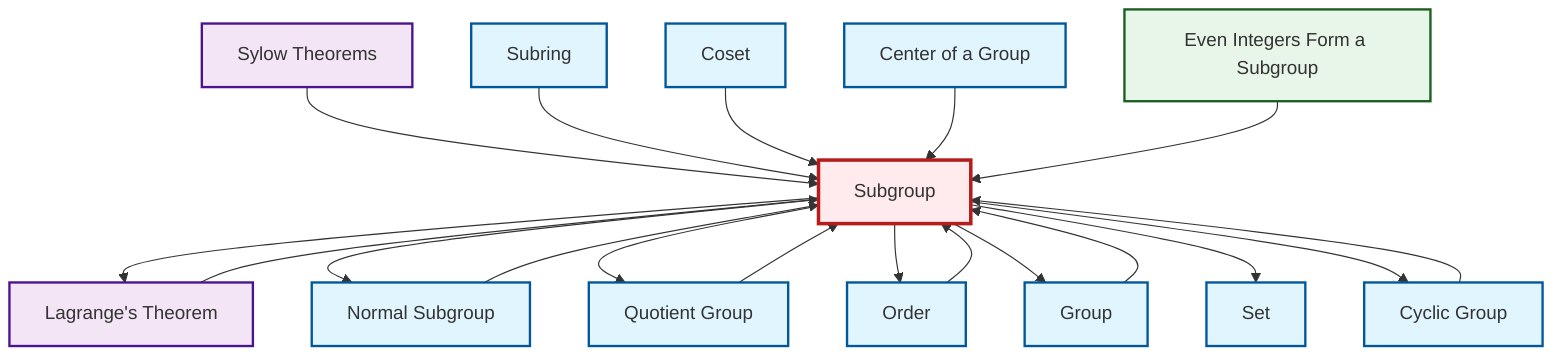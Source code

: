 graph TD
    classDef definition fill:#e1f5fe,stroke:#01579b,stroke-width:2px
    classDef theorem fill:#f3e5f5,stroke:#4a148c,stroke-width:2px
    classDef axiom fill:#fff3e0,stroke:#e65100,stroke-width:2px
    classDef example fill:#e8f5e9,stroke:#1b5e20,stroke-width:2px
    classDef current fill:#ffebee,stroke:#b71c1c,stroke-width:3px
    ex-even-integers-subgroup["Even Integers Form a Subgroup"]:::example
    def-group["Group"]:::definition
    def-order["Order"]:::definition
    def-subring["Subring"]:::definition
    def-normal-subgroup["Normal Subgroup"]:::definition
    def-quotient-group["Quotient Group"]:::definition
    def-subgroup["Subgroup"]:::definition
    thm-sylow["Sylow Theorems"]:::theorem
    def-coset["Coset"]:::definition
    def-cyclic-group["Cyclic Group"]:::definition
    def-center-of-group["Center of a Group"]:::definition
    thm-lagrange["Lagrange's Theorem"]:::theorem
    def-set["Set"]:::definition
    thm-sylow --> def-subgroup
    def-cyclic-group --> def-subgroup
    def-subgroup --> thm-lagrange
    thm-lagrange --> def-subgroup
    def-subring --> def-subgroup
    def-subgroup --> def-normal-subgroup
    def-quotient-group --> def-subgroup
    def-normal-subgroup --> def-subgroup
    def-subgroup --> def-quotient-group
    def-subgroup --> def-order
    def-subgroup --> def-group
    def-coset --> def-subgroup
    def-order --> def-subgroup
    def-group --> def-subgroup
    def-center-of-group --> def-subgroup
    ex-even-integers-subgroup --> def-subgroup
    def-subgroup --> def-set
    def-subgroup --> def-cyclic-group
    class def-subgroup current